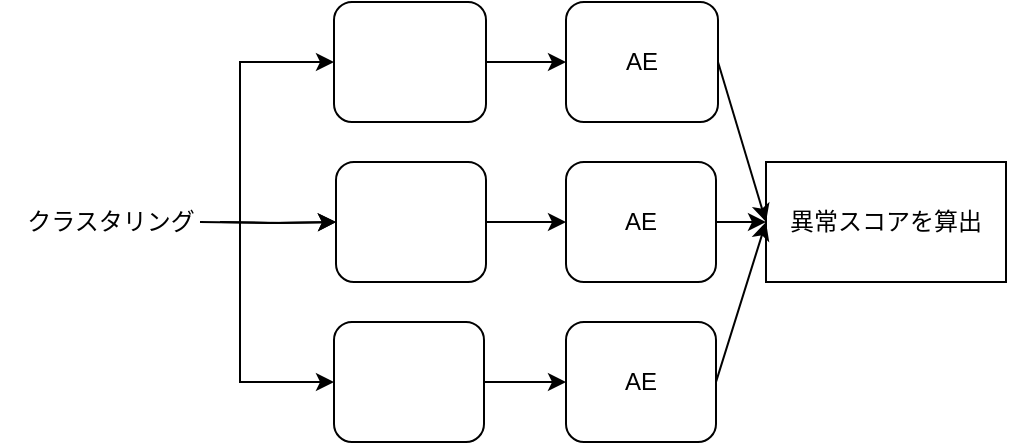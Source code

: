 <mxfile version="22.1.7" type="github">
  <diagram name="ページ1" id="fHjQXbyhqwzbF0dJYVGf">
    <mxGraphModel dx="1064" dy="675" grid="1" gridSize="10" guides="1" tooltips="1" connect="1" arrows="1" fold="1" page="1" pageScale="1" pageWidth="827" pageHeight="1169" math="0" shadow="0">
      <root>
        <mxCell id="0" />
        <mxCell id="1" parent="0" />
        <mxCell id="KMRQJjXGumpYtsFhCQ9W-7" value="" style="edgeStyle=orthogonalEdgeStyle;rounded=0;orthogonalLoop=1;jettySize=auto;html=1;" edge="1" parent="1" source="KMRQJjXGumpYtsFhCQ9W-8" target="KMRQJjXGumpYtsFhCQ9W-13">
          <mxGeometry relative="1" as="geometry" />
        </mxCell>
        <mxCell id="KMRQJjXGumpYtsFhCQ9W-8" value="" style="whiteSpace=wrap;html=1;rounded=1;" vertex="1" parent="1">
          <mxGeometry x="277" y="620" width="76" height="60" as="geometry" />
        </mxCell>
        <mxCell id="KMRQJjXGumpYtsFhCQ9W-9" value="" style="edgeStyle=orthogonalEdgeStyle;rounded=0;orthogonalLoop=1;jettySize=auto;html=1;" edge="1" parent="1" source="KMRQJjXGumpYtsFhCQ9W-10" target="KMRQJjXGumpYtsFhCQ9W-14">
          <mxGeometry relative="1" as="geometry" />
        </mxCell>
        <mxCell id="KMRQJjXGumpYtsFhCQ9W-10" value="" style="whiteSpace=wrap;html=1;rounded=1;" vertex="1" parent="1">
          <mxGeometry x="278" y="700" width="75" height="60" as="geometry" />
        </mxCell>
        <mxCell id="KMRQJjXGumpYtsFhCQ9W-11" value="" style="edgeStyle=orthogonalEdgeStyle;rounded=0;orthogonalLoop=1;jettySize=auto;html=1;" edge="1" parent="1" source="KMRQJjXGumpYtsFhCQ9W-12" target="KMRQJjXGumpYtsFhCQ9W-15">
          <mxGeometry relative="1" as="geometry" />
        </mxCell>
        <mxCell id="KMRQJjXGumpYtsFhCQ9W-12" value="" style="whiteSpace=wrap;html=1;rounded=1;" vertex="1" parent="1">
          <mxGeometry x="277" y="780" width="75" height="60" as="geometry" />
        </mxCell>
        <mxCell id="KMRQJjXGumpYtsFhCQ9W-13" value="AE" style="whiteSpace=wrap;html=1;rounded=1;" vertex="1" parent="1">
          <mxGeometry x="393" y="620" width="76" height="60" as="geometry" />
        </mxCell>
        <mxCell id="KMRQJjXGumpYtsFhCQ9W-14" value="AE" style="whiteSpace=wrap;html=1;rounded=1;" vertex="1" parent="1">
          <mxGeometry x="393" y="700" width="75" height="60" as="geometry" />
        </mxCell>
        <mxCell id="KMRQJjXGumpYtsFhCQ9W-15" value="AE" style="whiteSpace=wrap;html=1;rounded=1;" vertex="1" parent="1">
          <mxGeometry x="393" y="780" width="75" height="60" as="geometry" />
        </mxCell>
        <mxCell id="KMRQJjXGumpYtsFhCQ9W-16" value="異常スコアを算出" style="rounded=0;whiteSpace=wrap;html=1;" vertex="1" parent="1">
          <mxGeometry x="493" y="700" width="120" height="60" as="geometry" />
        </mxCell>
        <mxCell id="KMRQJjXGumpYtsFhCQ9W-17" value="" style="endArrow=classic;html=1;rounded=0;exitX=1;exitY=0.5;exitDx=0;exitDy=0;entryX=0;entryY=0.5;entryDx=0;entryDy=0;" edge="1" parent="1" source="KMRQJjXGumpYtsFhCQ9W-13" target="KMRQJjXGumpYtsFhCQ9W-16">
          <mxGeometry width="50" height="50" relative="1" as="geometry">
            <mxPoint x="313" y="750" as="sourcePoint" />
            <mxPoint x="363" y="700" as="targetPoint" />
          </mxGeometry>
        </mxCell>
        <mxCell id="KMRQJjXGumpYtsFhCQ9W-18" value="" style="endArrow=classic;html=1;rounded=0;exitX=1;exitY=0.5;exitDx=0;exitDy=0;entryX=0;entryY=0.5;entryDx=0;entryDy=0;" edge="1" parent="1" source="KMRQJjXGumpYtsFhCQ9W-14" target="KMRQJjXGumpYtsFhCQ9W-16">
          <mxGeometry width="50" height="50" relative="1" as="geometry">
            <mxPoint x="479" y="660" as="sourcePoint" />
            <mxPoint x="493" y="730" as="targetPoint" />
          </mxGeometry>
        </mxCell>
        <mxCell id="KMRQJjXGumpYtsFhCQ9W-19" value="" style="endArrow=classic;html=1;rounded=0;exitX=1;exitY=0.5;exitDx=0;exitDy=0;entryX=0;entryY=0.5;entryDx=0;entryDy=0;" edge="1" parent="1" source="KMRQJjXGumpYtsFhCQ9W-15" target="KMRQJjXGumpYtsFhCQ9W-16">
          <mxGeometry width="50" height="50" relative="1" as="geometry">
            <mxPoint x="478" y="740" as="sourcePoint" />
            <mxPoint x="503" y="740" as="targetPoint" />
          </mxGeometry>
        </mxCell>
        <mxCell id="KMRQJjXGumpYtsFhCQ9W-25" value="" style="edgeStyle=orthogonalEdgeStyle;rounded=0;orthogonalLoop=1;jettySize=auto;html=1;" edge="1" parent="1" target="KMRQJjXGumpYtsFhCQ9W-10">
          <mxGeometry relative="1" as="geometry">
            <mxPoint x="220" y="730" as="sourcePoint" />
          </mxGeometry>
        </mxCell>
        <mxCell id="KMRQJjXGumpYtsFhCQ9W-26" value="" style="edgeStyle=orthogonalEdgeStyle;rounded=0;orthogonalLoop=1;jettySize=auto;html=1;" edge="1" parent="1" target="KMRQJjXGumpYtsFhCQ9W-10">
          <mxGeometry relative="1" as="geometry">
            <mxPoint x="210" y="730" as="sourcePoint" />
          </mxGeometry>
        </mxCell>
        <mxCell id="KMRQJjXGumpYtsFhCQ9W-22" value="クラスタリング" style="text;html=1;align=center;verticalAlign=middle;resizable=0;points=[];autosize=1;strokeColor=none;fillColor=none;" vertex="1" parent="1">
          <mxGeometry x="110" y="715" width="110" height="30" as="geometry" />
        </mxCell>
        <mxCell id="KMRQJjXGumpYtsFhCQ9W-23" value="" style="endArrow=classic;html=1;rounded=0;entryX=0;entryY=0.5;entryDx=0;entryDy=0;" edge="1" parent="1" target="KMRQJjXGumpYtsFhCQ9W-8">
          <mxGeometry width="50" height="50" relative="1" as="geometry">
            <mxPoint x="230" y="730" as="sourcePoint" />
            <mxPoint x="270" y="540" as="targetPoint" />
            <Array as="points">
              <mxPoint x="230" y="650" />
            </Array>
          </mxGeometry>
        </mxCell>
        <mxCell id="KMRQJjXGumpYtsFhCQ9W-24" value="" style="endArrow=classic;html=1;rounded=0;" edge="1" parent="1">
          <mxGeometry width="50" height="50" relative="1" as="geometry">
            <mxPoint x="230" y="730" as="sourcePoint" />
            <mxPoint x="277" y="810" as="targetPoint" />
            <Array as="points">
              <mxPoint x="230" y="810" />
            </Array>
          </mxGeometry>
        </mxCell>
      </root>
    </mxGraphModel>
  </diagram>
</mxfile>
